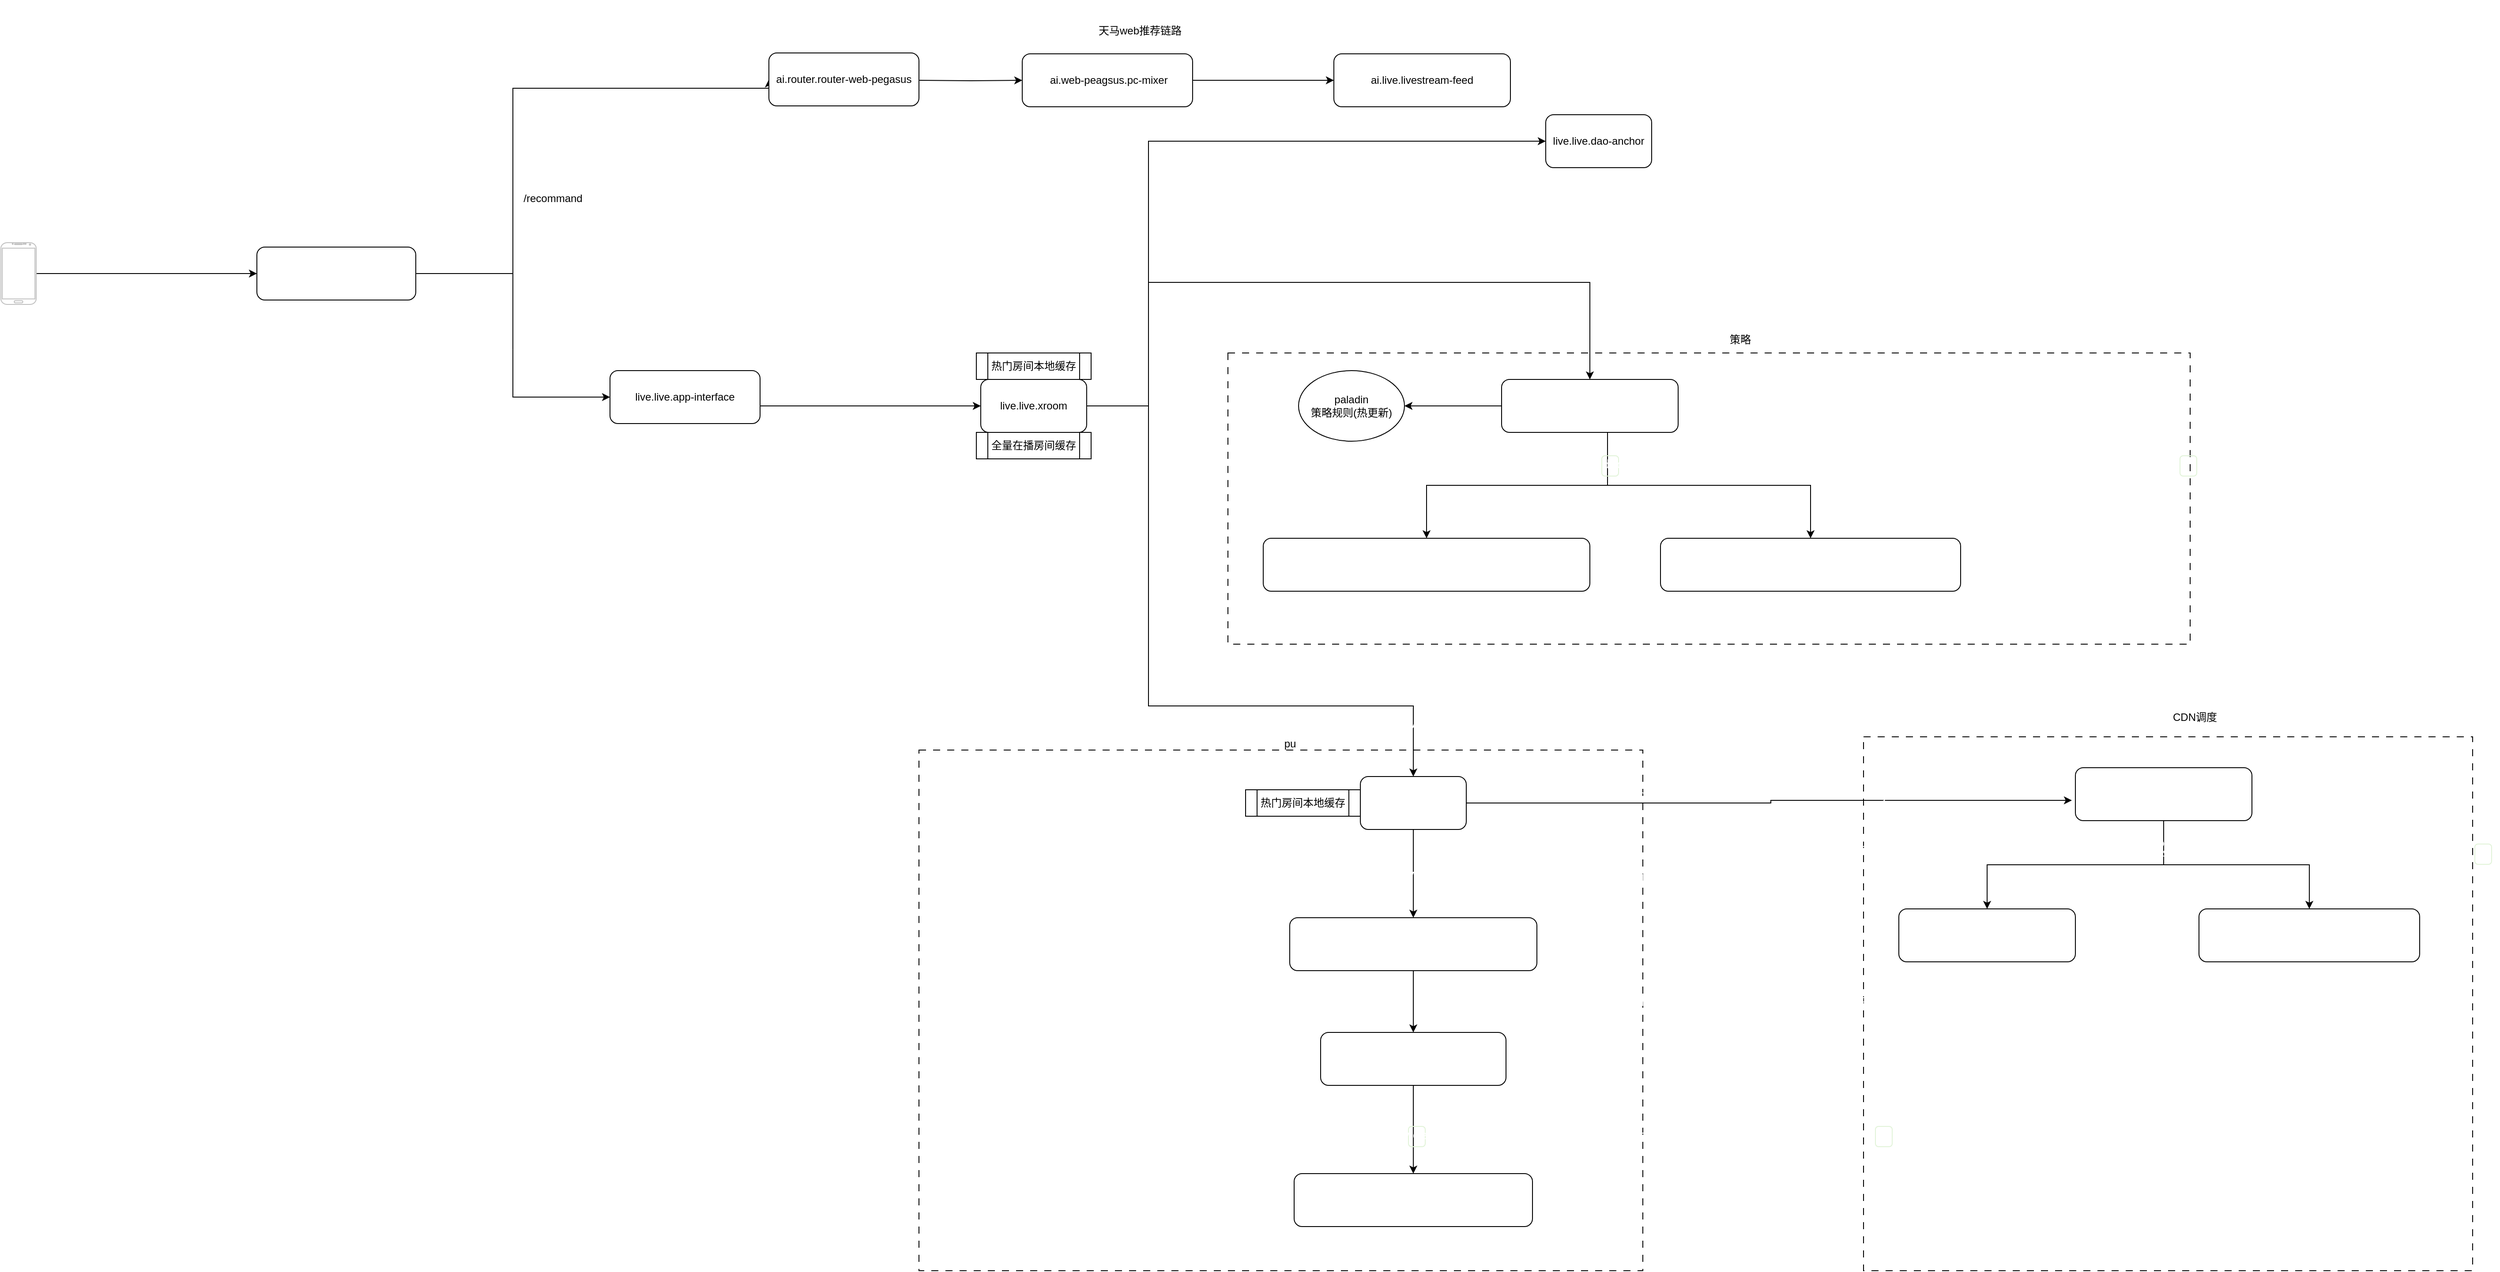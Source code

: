 <mxfile version="28.1.1">
  <diagram name="第 1 页" id="jRq5FlzeGsqcz1ciHy75">
    <mxGraphModel dx="2061" dy="790" grid="1" gridSize="10" guides="1" tooltips="1" connect="1" arrows="1" fold="1" page="1" pageScale="1" pageWidth="827" pageHeight="1169" math="0" shadow="0">
      <root>
        <mxCell id="0" />
        <mxCell id="1" parent="0" />
        <mxCell id="cbWyFVTfV4eGDqL5AZ-9-6" style="edgeStyle=orthogonalEdgeStyle;rounded=0;orthogonalLoop=1;jettySize=auto;html=1;entryX=0;entryY=0.5;entryDx=0;entryDy=0;" edge="1" parent="1" source="cbWyFVTfV4eGDqL5AZ-9-1" target="cbWyFVTfV4eGDqL5AZ-9-5">
          <mxGeometry relative="1" as="geometry" />
        </mxCell>
        <mxCell id="cbWyFVTfV4eGDqL5AZ-9-75" style="edgeStyle=orthogonalEdgeStyle;rounded=0;orthogonalLoop=1;jettySize=auto;html=1;entryX=0;entryY=0.5;entryDx=0;entryDy=0;" edge="1" parent="1" source="cbWyFVTfV4eGDqL5AZ-9-1" target="cbWyFVTfV4eGDqL5AZ-9-68">
          <mxGeometry relative="1" as="geometry">
            <Array as="points">
              <mxPoint x="-190" y="350" />
              <mxPoint x="-190" y="140" />
            </Array>
          </mxGeometry>
        </mxCell>
        <mxCell id="cbWyFVTfV4eGDqL5AZ-9-1" value="&lt;div style=&quot;font-family: Menlo, Monaco, &amp;quot;Courier New&amp;quot;, monospace; line-height: 18px; white-space: pre;&quot;&gt;&lt;span&gt;&lt;font style=&quot;color: light-dark(rgb(255, 255, 255), rgb(255, 255, 255));&quot;&gt;main.app-svr.app-feed&lt;/font&gt;&lt;/span&gt;&lt;/div&gt;" style="rounded=1;whiteSpace=wrap;html=1;" vertex="1" parent="1">
          <mxGeometry x="-480" y="320" width="180" height="60" as="geometry" />
        </mxCell>
        <mxCell id="cbWyFVTfV4eGDqL5AZ-9-3" style="edgeStyle=orthogonalEdgeStyle;rounded=0;orthogonalLoop=1;jettySize=auto;html=1;entryX=0;entryY=0.5;entryDx=0;entryDy=0;" edge="1" parent="1" source="cbWyFVTfV4eGDqL5AZ-9-2" target="cbWyFVTfV4eGDqL5AZ-9-1">
          <mxGeometry relative="1" as="geometry" />
        </mxCell>
        <mxCell id="cbWyFVTfV4eGDqL5AZ-9-2" value="" style="verticalLabelPosition=bottom;verticalAlign=top;html=1;shadow=0;dashed=0;strokeWidth=1;shape=mxgraph.android.phone2;strokeColor=#c0c0c0;" vertex="1" parent="1">
          <mxGeometry x="-770" y="315" width="40" height="70" as="geometry" />
        </mxCell>
        <mxCell id="cbWyFVTfV4eGDqL5AZ-9-4" value="&lt;div style=&quot;font-family: Menlo, Monaco, &amp;quot;Courier New&amp;quot;, monospace; line-height: 18px; white-space-collapse: preserve;&quot;&gt;&lt;span&gt;&lt;font style=&quot;color: light-dark(rgb(255, 255, 255), rgb(255, 255, 255));&quot;&gt;/x/v&lt;span&gt;2&lt;/span&gt;/feed/index&lt;/font&gt;&lt;/span&gt;&lt;/div&gt;" style="text;html=1;align=center;verticalAlign=middle;resizable=0;points=[];autosize=1;strokeColor=none;fillColor=none;" vertex="1" parent="1">
          <mxGeometry x="-710" y="320" width="140" height="30" as="geometry" />
        </mxCell>
        <mxCell id="cbWyFVTfV4eGDqL5AZ-9-5" value="live.live.app-interface" style="rounded=1;whiteSpace=wrap;html=1;" vertex="1" parent="1">
          <mxGeometry x="-80" y="460" width="170" height="60" as="geometry" />
        </mxCell>
        <mxCell id="cbWyFVTfV4eGDqL5AZ-9-8" value="&lt;span style=&quot;font-family: ui-sans-serif, system-ui, sans-serif, &amp;quot;Apple Color Emoji&amp;quot;, &amp;quot;Segoe UI Emoji&amp;quot;, &amp;quot;Segoe UI Symbol&amp;quot;, &amp;quot;Noto Color Emoji&amp;quot;; font-size: 14px; text-align: left; text-wrap-mode: wrap;&quot;&gt;&lt;font style=&quot;color: light-dark(rgb(255, 255, 255), rgb(255, 255, 255));&quot;&gt;/xlive/internal/app-interface/v1/index/RoomsForAppIndex&lt;/font&gt;&lt;/span&gt;" style="text;html=1;align=center;verticalAlign=middle;resizable=0;points=[];autosize=1;strokeColor=none;fillColor=none;" vertex="1" parent="1">
          <mxGeometry x="-260" y="420" width="390" height="30" as="geometry" />
        </mxCell>
        <mxCell id="cbWyFVTfV4eGDqL5AZ-9-12" value="" style="group" vertex="1" connectable="0" parent="1">
          <mxGeometry x="90" y="170" width="1970" height="1310" as="geometry" />
        </mxCell>
        <mxCell id="cbWyFVTfV4eGDqL5AZ-9-13" value="live.live.dao-anchor" style="rounded=1;whiteSpace=wrap;html=1;" vertex="1" parent="cbWyFVTfV4eGDqL5AZ-9-12">
          <mxGeometry x="890" width="120" height="60" as="geometry" />
        </mxCell>
        <mxCell id="cbWyFVTfV4eGDqL5AZ-9-14" value="&lt;span style=&quot;font-family: ui-sans-serif, system-ui, sans-serif, &amp;quot;Apple Color Emoji&amp;quot;, &amp;quot;Segoe UI Emoji&amp;quot;, &amp;quot;Segoe UI Symbol&amp;quot;, &amp;quot;Noto Color Emoji&amp;quot;; font-size: 14px; font-style: normal; font-variant-ligatures: normal; font-variant-caps: normal; font-weight: 400; letter-spacing: normal; orphans: 2; text-align: left; text-indent: 0px; text-transform: none; widows: 2; word-spacing: 0px; -webkit-text-stroke-width: 0px; white-space: normal; text-decoration-thickness: initial; text-decoration-style: initial; text-decoration-color: initial; float: none; display: inline !important;&quot;&gt;&lt;font style=&quot;color: light-dark(rgb(255, 255, 255), rgb(255, 255, 255));&quot;&gt;/live.daoanchor.v1.DaoAnchor/FetchRoomByIDs&lt;/font&gt;&lt;/span&gt;" style="text;whiteSpace=wrap;html=1;" vertex="1" parent="cbWyFVTfV4eGDqL5AZ-9-12">
          <mxGeometry x="520" width="340" height="40" as="geometry" />
        </mxCell>
        <mxCell id="cbWyFVTfV4eGDqL5AZ-9-15" value="" style="rounded=0;whiteSpace=wrap;html=1;dashed=1;dashPattern=8 8;" vertex="1" parent="cbWyFVTfV4eGDqL5AZ-9-12">
          <mxGeometry x="1250" y="705" width="690" height="605" as="geometry" />
        </mxCell>
        <mxCell id="cbWyFVTfV4eGDqL5AZ-9-16" value="" style="rounded=0;whiteSpace=wrap;html=1;dashed=1;dashPattern=8 8;" vertex="1" parent="cbWyFVTfV4eGDqL5AZ-9-12">
          <mxGeometry x="180" y="720" width="820" height="590" as="geometry" />
        </mxCell>
        <mxCell id="cbWyFVTfV4eGDqL5AZ-9-17" value="" style="rounded=0;whiteSpace=wrap;html=1;dashed=1;dashPattern=8 8;" vertex="1" parent="cbWyFVTfV4eGDqL5AZ-9-12">
          <mxGeometry x="530" y="270" width="1090" height="330" as="geometry" />
        </mxCell>
        <mxCell id="cbWyFVTfV4eGDqL5AZ-9-18" style="edgeStyle=orthogonalEdgeStyle;rounded=0;orthogonalLoop=1;jettySize=auto;html=1;entryX=0;entryY=0.5;entryDx=0;entryDy=0;" edge="1" parent="cbWyFVTfV4eGDqL5AZ-9-12" source="cbWyFVTfV4eGDqL5AZ-9-21" target="cbWyFVTfV4eGDqL5AZ-9-13">
          <mxGeometry relative="1" as="geometry">
            <Array as="points">
              <mxPoint x="440" y="330" />
              <mxPoint x="440" y="30" />
            </Array>
          </mxGeometry>
        </mxCell>
        <mxCell id="cbWyFVTfV4eGDqL5AZ-9-19" style="edgeStyle=orthogonalEdgeStyle;rounded=0;orthogonalLoop=1;jettySize=auto;html=1;entryX=0.5;entryY=0;entryDx=0;entryDy=0;" edge="1" parent="cbWyFVTfV4eGDqL5AZ-9-12" source="cbWyFVTfV4eGDqL5AZ-9-21" target="cbWyFVTfV4eGDqL5AZ-9-25">
          <mxGeometry relative="1" as="geometry">
            <Array as="points">
              <mxPoint x="440" y="330" />
              <mxPoint x="440" y="190" />
              <mxPoint x="940" y="190" />
            </Array>
          </mxGeometry>
        </mxCell>
        <mxCell id="cbWyFVTfV4eGDqL5AZ-9-20" style="edgeStyle=orthogonalEdgeStyle;rounded=0;orthogonalLoop=1;jettySize=auto;html=1;entryX=0.5;entryY=0;entryDx=0;entryDy=0;" edge="1" parent="cbWyFVTfV4eGDqL5AZ-9-12" source="cbWyFVTfV4eGDqL5AZ-9-21" target="cbWyFVTfV4eGDqL5AZ-9-33">
          <mxGeometry relative="1" as="geometry">
            <Array as="points">
              <mxPoint x="440" y="330" />
              <mxPoint x="440" y="670" />
              <mxPoint x="740" y="670" />
            </Array>
          </mxGeometry>
        </mxCell>
        <mxCell id="cbWyFVTfV4eGDqL5AZ-9-21" value="live.live.xroom" style="rounded=1;whiteSpace=wrap;html=1;" vertex="1" parent="cbWyFVTfV4eGDqL5AZ-9-12">
          <mxGeometry x="250" y="300" width="120" height="60" as="geometry" />
        </mxCell>
        <mxCell id="cbWyFVTfV4eGDqL5AZ-9-22" style="edgeStyle=orthogonalEdgeStyle;rounded=0;orthogonalLoop=1;jettySize=auto;html=1;exitX=0.5;exitY=1;exitDx=0;exitDy=0;entryX=0.5;entryY=0;entryDx=0;entryDy=0;" edge="1" parent="cbWyFVTfV4eGDqL5AZ-9-12" source="cbWyFVTfV4eGDqL5AZ-9-25" target="cbWyFVTfV4eGDqL5AZ-9-26">
          <mxGeometry relative="1" as="geometry">
            <Array as="points">
              <mxPoint x="960" y="360" />
              <mxPoint x="960" y="420" />
              <mxPoint x="755" y="420" />
            </Array>
          </mxGeometry>
        </mxCell>
        <mxCell id="cbWyFVTfV4eGDqL5AZ-9-23" style="edgeStyle=orthogonalEdgeStyle;rounded=0;orthogonalLoop=1;jettySize=auto;html=1;" edge="1" parent="cbWyFVTfV4eGDqL5AZ-9-12" source="cbWyFVTfV4eGDqL5AZ-9-25" target="cbWyFVTfV4eGDqL5AZ-9-27">
          <mxGeometry relative="1" as="geometry">
            <Array as="points">
              <mxPoint x="960" y="420" />
              <mxPoint x="1190" y="420" />
            </Array>
          </mxGeometry>
        </mxCell>
        <mxCell id="cbWyFVTfV4eGDqL5AZ-9-24" style="edgeStyle=orthogonalEdgeStyle;rounded=0;orthogonalLoop=1;jettySize=auto;html=1;" edge="1" parent="cbWyFVTfV4eGDqL5AZ-9-12" source="cbWyFVTfV4eGDqL5AZ-9-25" target="cbWyFVTfV4eGDqL5AZ-9-31">
          <mxGeometry relative="1" as="geometry" />
        </mxCell>
        <mxCell id="cbWyFVTfV4eGDqL5AZ-9-25" value="&lt;span style=&quot;font-family: ui-sans-serif, system-ui, sans-serif, &amp;quot;Apple Color Emoji&amp;quot;, &amp;quot;Segoe UI Emoji&amp;quot;, &amp;quot;Segoe UI Symbol&amp;quot;, &amp;quot;Noto Color Emoji&amp;quot;; text-align: left; text-wrap-mode: nowrap;&quot;&gt;&lt;font style=&quot;color: light-dark(rgb(255, 255, 255), rgb(255, 255, 255));&quot;&gt;live.live-infra.playurl-strategy&lt;/font&gt;&lt;/span&gt;" style="rounded=1;whiteSpace=wrap;html=1;" vertex="1" parent="cbWyFVTfV4eGDqL5AZ-9-12">
          <mxGeometry x="840" y="300" width="200" height="60" as="geometry" />
        </mxCell>
        <mxCell id="cbWyFVTfV4eGDqL5AZ-9-26" value="&lt;div style=&quot;font-family: Menlo, Monaco, &amp;quot;Courier New&amp;quot;, monospace; line-height: 18px; white-space: pre;&quot;&gt;&lt;span&gt;&lt;font style=&quot;color: light-dark(rgb(255, 255, 255), rgb(255, 255, 255));&quot;&gt;datacenter&lt;span&gt;.&lt;/span&gt;titan&lt;span&gt;.&lt;/span&gt;titan&lt;span&gt;-&lt;/span&gt;user&lt;span&gt;-&lt;/span&gt;service&lt;/font&gt;&lt;/span&gt;&lt;/div&gt;" style="rounded=1;whiteSpace=wrap;html=1;" vertex="1" parent="cbWyFVTfV4eGDqL5AZ-9-12">
          <mxGeometry x="570" y="480" width="370" height="60" as="geometry" />
        </mxCell>
        <mxCell id="cbWyFVTfV4eGDqL5AZ-9-27" value="&lt;div style=&quot;font-family: Menlo, Monaco, &amp;quot;Courier New&amp;quot;, monospace; line-height: 18px; white-space: pre;&quot;&gt;&lt;font style=&quot;color: light-dark(rgb(255, 255, 255), rgb(255, 255, 255));&quot;&gt;video&lt;span&gt;.&lt;/span&gt;live&lt;span&gt;-&lt;/span&gt;edge&lt;span&gt;-&lt;/span&gt;computing&lt;span&gt;.&lt;/span&gt;stream&lt;span&gt;-&lt;/span&gt;media&lt;span&gt;-&lt;/span&gt;fetch&lt;/font&gt;&lt;/div&gt;" style="rounded=1;whiteSpace=wrap;html=1;" vertex="1" parent="cbWyFVTfV4eGDqL5AZ-9-12">
          <mxGeometry x="1020" y="480" width="340" height="60" as="geometry" />
        </mxCell>
        <mxCell id="cbWyFVTfV4eGDqL5AZ-9-28" value="&lt;span&gt;&lt;span&gt;&lt;font style=&quot;color: light-dark(rgb(255, 255, 255), rgb(255, 255, 255));&quot;&gt;&lt;span style=&quot;box-sizing: border-box; border: 0px solid; margin: 0px 0px 0px 5px; padding: 0px; font-family: ui-sans-serif, system-ui, sans-serif, &amp;quot;Apple Color Emoji&amp;quot;, &amp;quot;Segoe UI Emoji&amp;quot;, &amp;quot;Segoe UI Symbol&amp;quot;, &amp;quot;Noto Color Emoji&amp;quot;; font-size: 14px; text-align: left; text-wrap-mode: wrap;&quot; data-v-6d79ae31=&quot;&quot;&gt;/datacenter.service.titan.v1.TitanUserServer/CheckTagBatch&lt;/span&gt;&lt;span style=&quot;box-sizing: border-box; border: 1px solid rgb(225, 243, 216); margin: 0px 0px 0px 20px; padding: 0px 9px; align-items: center; border-radius: 4px; display: inline-flex; height: 24px; justify-content: center; vertical-align: middle; font-family: ui-sans-serif, system-ui, sans-serif, &amp;quot;Apple Color Emoji&amp;quot;, &amp;quot;Segoe UI Emoji&amp;quot;, &amp;quot;Segoe UI Symbol&amp;quot;, &amp;quot;Noto Color Emoji&amp;quot;; text-align: left; --el-tag-font-size: 12px; --el-tag-border-radius: 4px; --el-tag-border-radius-rounded: 9999px; line-height: 1; --el-icon-size: 14px; --el-tag-bg-color: rgb(239.8,248.9,235.3); --el-tag-border-color: rgb(224.6,242.8,215.6); --el-tag-hover-color: #67c23a; --el-tag-text-color: #67c23a;&quot; class=&quot;el-tag el-tag--success el-tag--light&quot; data-v-6d79ae31=&quot;&quot;&gt;&lt;/span&gt;&lt;/font&gt;&lt;/span&gt;&lt;/span&gt;&lt;div&gt;&lt;br&gt;&lt;/div&gt;" style="text;html=1;align=center;verticalAlign=middle;resizable=0;points=[];autosize=1;strokeColor=none;fillColor=none;" vertex="1" parent="cbWyFVTfV4eGDqL5AZ-9-12">
          <mxGeometry x="530" y="380" width="450" height="50" as="geometry" />
        </mxCell>
        <mxCell id="cbWyFVTfV4eGDqL5AZ-9-29" value="&lt;span&gt;&lt;span&gt;&lt;font style=&quot;color: light-dark(rgb(255, 255, 255), rgb(255, 255, 255));&quot;&gt;&lt;span style=&quot;box-sizing: border-box; border: 0px solid; margin: 0px 0px 0px 5px; padding: 0px; font-family: ui-sans-serif, system-ui, sans-serif, &amp;quot;Apple Color Emoji&amp;quot;, &amp;quot;Segoe UI Emoji&amp;quot;, &amp;quot;Segoe UI Symbol&amp;quot;, &amp;quot;Noto Color Emoji&amp;quot;; font-size: 14px; text-align: left; text-wrap-mode: wrap;&quot; data-v-6d79ae31=&quot;&quot;&gt;/video.edge_computing.stream_media_fetch.v1.StreamMediaFetch/QueryRoomMediaCommonInfo&lt;/span&gt;&lt;span style=&quot;box-sizing: border-box; border: 1px solid rgb(225, 243, 216); margin: 0px 0px 0px 20px; padding: 0px 9px; align-items: center; border-radius: 4px; display: inline-flex; height: 24px; justify-content: center; vertical-align: middle; font-family: ui-sans-serif, system-ui, sans-serif, &amp;quot;Apple Color Emoji&amp;quot;, &amp;quot;Segoe UI Emoji&amp;quot;, &amp;quot;Segoe UI Symbol&amp;quot;, &amp;quot;Noto Color Emoji&amp;quot;; text-align: left; --el-tag-font-size: 12px; --el-tag-border-radius: 4px; --el-tag-border-radius-rounded: 9999px; line-height: 1; --el-icon-size: 14px; --el-tag-bg-color: rgb(239.8,248.9,235.3); --el-tag-border-color: rgb(224.6,242.8,215.6); --el-tag-hover-color: #67c23a; --el-tag-text-color: #67c23a;&quot; class=&quot;el-tag el-tag--success el-tag--light&quot; data-v-6d79ae31=&quot;&quot;&gt;&lt;/span&gt;&lt;/font&gt;&lt;/span&gt;&lt;/span&gt;&lt;div&gt;&lt;br&gt;&lt;/div&gt;" style="text;html=1;align=center;verticalAlign=middle;resizable=0;points=[];autosize=1;strokeColor=none;fillColor=none;" vertex="1" parent="cbWyFVTfV4eGDqL5AZ-9-12">
          <mxGeometry x="930" y="380" width="700" height="50" as="geometry" />
        </mxCell>
        <mxCell id="cbWyFVTfV4eGDqL5AZ-9-30" value="策略" style="text;html=1;align=center;verticalAlign=middle;resizable=0;points=[];autosize=1;strokeColor=none;fillColor=none;" vertex="1" parent="cbWyFVTfV4eGDqL5AZ-9-12">
          <mxGeometry x="1085" y="240" width="50" height="30" as="geometry" />
        </mxCell>
        <mxCell id="cbWyFVTfV4eGDqL5AZ-9-31" value="paladin&lt;br&gt;策略规则(热更新)" style="ellipse;whiteSpace=wrap;html=1;" vertex="1" parent="cbWyFVTfV4eGDqL5AZ-9-12">
          <mxGeometry x="610" y="290" width="120" height="80" as="geometry" />
        </mxCell>
        <mxCell id="cbWyFVTfV4eGDqL5AZ-9-32" style="edgeStyle=orthogonalEdgeStyle;rounded=0;orthogonalLoop=1;jettySize=auto;html=1;entryX=0.5;entryY=0;entryDx=0;entryDy=0;" edge="1" parent="cbWyFVTfV4eGDqL5AZ-9-12" source="cbWyFVTfV4eGDqL5AZ-9-33" target="cbWyFVTfV4eGDqL5AZ-9-35">
          <mxGeometry relative="1" as="geometry" />
        </mxCell>
        <mxCell id="cbWyFVTfV4eGDqL5AZ-9-33" value="&lt;span style=&quot;font-family: ui-sans-serif, system-ui, sans-serif, &amp;quot;Apple Color Emoji&amp;quot;, &amp;quot;Segoe UI Emoji&amp;quot;, &amp;quot;Segoe UI Symbol&amp;quot;, &amp;quot;Noto Color Emoji&amp;quot;; text-align: left; text-wrap-mode: nowrap;&quot;&gt;&lt;font style=&quot;color: light-dark(rgb(255, 255, 255), rgb(255, 255, 255));&quot;&gt;video.pung.playurl&lt;/font&gt;&lt;/span&gt;" style="rounded=1;whiteSpace=wrap;html=1;" vertex="1" parent="cbWyFVTfV4eGDqL5AZ-9-12">
          <mxGeometry x="680" y="750" width="120" height="60" as="geometry" />
        </mxCell>
        <mxCell id="cbWyFVTfV4eGDqL5AZ-9-34" style="edgeStyle=orthogonalEdgeStyle;rounded=0;orthogonalLoop=1;jettySize=auto;html=1;exitX=0.5;exitY=1;exitDx=0;exitDy=0;entryX=0.5;entryY=0;entryDx=0;entryDy=0;" edge="1" parent="cbWyFVTfV4eGDqL5AZ-9-12" source="cbWyFVTfV4eGDqL5AZ-9-35" target="cbWyFVTfV4eGDqL5AZ-9-37">
          <mxGeometry relative="1" as="geometry" />
        </mxCell>
        <mxCell id="cbWyFVTfV4eGDqL5AZ-9-35" value="&lt;div style=&quot;font-family: Menlo, Monaco, &amp;quot;Courier New&amp;quot;, monospace; line-height: 18px; white-space: pre;&quot;&gt;&lt;div style=&quot;&quot;&gt;&lt;span&gt;&lt;font style=&quot;color: light-dark(rgb(255, 255, 255), rgb(255, 255, 255));&quot;&gt;video&lt;span&gt;.&lt;/span&gt;live&lt;span&gt;.&lt;/span&gt;schedule&lt;span&gt;-&lt;/span&gt;stream&lt;/font&gt;&lt;/span&gt;&lt;/div&gt;&lt;/div&gt;" style="rounded=1;whiteSpace=wrap;html=1;" vertex="1" parent="cbWyFVTfV4eGDqL5AZ-9-12">
          <mxGeometry x="600" y="910" width="280" height="60" as="geometry" />
        </mxCell>
        <mxCell id="cbWyFVTfV4eGDqL5AZ-9-36" style="edgeStyle=orthogonalEdgeStyle;rounded=0;orthogonalLoop=1;jettySize=auto;html=1;entryX=0.5;entryY=0;entryDx=0;entryDy=0;" edge="1" parent="cbWyFVTfV4eGDqL5AZ-9-12" source="cbWyFVTfV4eGDqL5AZ-9-37" target="cbWyFVTfV4eGDqL5AZ-9-42">
          <mxGeometry relative="1" as="geometry" />
        </mxCell>
        <mxCell id="cbWyFVTfV4eGDqL5AZ-9-37" value="&lt;div style=&quot;font-family: Menlo, Monaco, &amp;quot;Courier New&amp;quot;, monospace; line-height: 18px; white-space: pre;&quot;&gt;&lt;span&gt;&lt;font style=&quot;color: light-dark(rgb(255, 255, 255), rgb(255, 255, 255));&quot;&gt;video&lt;span&gt;.&lt;/span&gt;live&lt;span&gt;-&lt;/span&gt;core&lt;span&gt;.&lt;/span&gt;stream&lt;span&gt;-&lt;/span&gt;room&lt;/font&gt;&lt;/span&gt;&lt;/div&gt;" style="rounded=1;whiteSpace=wrap;html=1;" vertex="1" parent="cbWyFVTfV4eGDqL5AZ-9-12">
          <mxGeometry x="635" y="1040" width="210" height="60" as="geometry" />
        </mxCell>
        <mxCell id="cbWyFVTfV4eGDqL5AZ-9-38" value="热门房间本地缓存" style="shape=process;whiteSpace=wrap;html=1;backgroundOutline=1;" vertex="1" parent="cbWyFVTfV4eGDqL5AZ-9-12">
          <mxGeometry x="245" y="270" width="130" height="30" as="geometry" />
        </mxCell>
        <mxCell id="cbWyFVTfV4eGDqL5AZ-9-39" value="热门房间本地缓存" style="shape=process;whiteSpace=wrap;html=1;backgroundOutline=1;" vertex="1" parent="cbWyFVTfV4eGDqL5AZ-9-12">
          <mxGeometry x="550" y="765" width="130" height="30" as="geometry" />
        </mxCell>
        <mxCell id="cbWyFVTfV4eGDqL5AZ-9-40" value="&lt;span style=&quot;font-family: ui-sans-serif, system-ui, sans-serif, &amp;quot;Apple Color Emoji&amp;quot;, &amp;quot;Segoe UI Emoji&amp;quot;, &amp;quot;Segoe UI Symbol&amp;quot;, &amp;quot;Noto Color Emoji&amp;quot;; font-size: 14px; text-align: left; text-wrap-mode: wrap;&quot;&gt;&lt;font style=&quot;color: light-dark(rgb(255, 255, 255), rgb(255, 255, 255));&quot;&gt;/video.live.streamng.v2.Stream/GetMultiStreamInfo&lt;/font&gt;&lt;/span&gt;" style="text;html=1;align=center;verticalAlign=middle;resizable=0;points=[];autosize=1;strokeColor=none;fillColor=none;" vertex="1" parent="cbWyFVTfV4eGDqL5AZ-9-12">
          <mxGeometry x="730" y="848" width="350" height="30" as="geometry" />
        </mxCell>
        <mxCell id="cbWyFVTfV4eGDqL5AZ-9-41" value="&lt;span style=&quot;font-family: ui-sans-serif, system-ui, sans-serif, &amp;quot;Apple Color Emoji&amp;quot;, &amp;quot;Segoe UI Emoji&amp;quot;, &amp;quot;Segoe UI Symbol&amp;quot;, &amp;quot;Noto Color Emoji&amp;quot;; font-size: 14px; text-align: left; text-wrap-mode: wrap;&quot;&gt;&lt;font style=&quot;color: light-dark(rgb(255, 255, 255), rgb(255, 255, 255));&quot;&gt;/video.live_core.stream_room.v1.StreamRoomServer/BatchGetStreamDataByRoomIdMultiSource&lt;/font&gt;&lt;/span&gt;" style="text;html=1;align=center;verticalAlign=middle;resizable=0;points=[];autosize=1;strokeColor=none;fillColor=none;" vertex="1" parent="cbWyFVTfV4eGDqL5AZ-9-12">
          <mxGeometry x="740" y="990" width="640" height="30" as="geometry" />
        </mxCell>
        <mxCell id="cbWyFVTfV4eGDqL5AZ-9-42" value="&lt;div style=&quot;font-family: Menlo, Monaco, &amp;quot;Courier New&amp;quot;, monospace; line-height: 18px; white-space: pre;&quot;&gt;&lt;span&gt;&lt;font style=&quot;color: light-dark(rgb(255, 255, 255), rgb(255, 255, 255));&quot;&gt;video&lt;span&gt;.&lt;/span&gt;live&lt;span&gt;-&lt;/span&gt;core&lt;span&gt;.&lt;/span&gt;stream&lt;span&gt;-&lt;/span&gt;core&lt;/font&gt;&lt;/span&gt;&lt;/div&gt;" style="rounded=1;whiteSpace=wrap;html=1;" vertex="1" parent="cbWyFVTfV4eGDqL5AZ-9-12">
          <mxGeometry x="605" y="1200" width="270" height="60" as="geometry" />
        </mxCell>
        <mxCell id="cbWyFVTfV4eGDqL5AZ-9-43" value="&lt;span&gt;&lt;span&gt;&lt;font style=&quot;color: light-dark(rgb(255, 255, 255), rgb(255, 255, 255));&quot;&gt;&lt;span style=&quot;box-sizing: border-box; border: 0px solid; margin: 0px 0px 0px 5px; padding: 0px; font-family: ui-sans-serif, system-ui, sans-serif, &amp;quot;Apple Color Emoji&amp;quot;, &amp;quot;Segoe UI Emoji&amp;quot;, &amp;quot;Segoe UI Symbol&amp;quot;, &amp;quot;Noto Color Emoji&amp;quot;; font-size: 14px; text-align: left; text-wrap-mode: wrap;&quot; data-v-6d79ae31=&quot;&quot;&gt;/video.live_core.stream_core.v1.streamCoreServer/GetStreamAvCoversMutilSource&lt;/span&gt;&lt;span style=&quot;box-sizing: border-box; border: 1px solid rgb(225, 243, 216); margin: 0px 0px 0px 20px; padding: 0px 9px; align-items: center; border-radius: 4px; display: inline-flex; height: 24px; justify-content: center; vertical-align: middle; font-family: ui-sans-serif, system-ui, sans-serif, &amp;quot;Apple Color Emoji&amp;quot;, &amp;quot;Segoe UI Emoji&amp;quot;, &amp;quot;Segoe UI Symbol&amp;quot;, &amp;quot;Noto Color Emoji&amp;quot;; text-align: left; --el-tag-font-size: 12px; --el-tag-border-radius: 4px; --el-tag-border-radius-rounded: 9999px; line-height: 1; --el-icon-size: 14px; --el-tag-bg-color: rgb(239.8,248.9,235.3); --el-tag-border-color: rgb(224.6,242.8,215.6); --el-tag-hover-color: #67c23a; --el-tag-text-color: #67c23a;&quot; class=&quot;el-tag el-tag--success el-tag--light&quot; data-v-6d79ae31=&quot;&quot;&gt;&lt;/span&gt;&lt;/font&gt;&lt;/span&gt;&lt;/span&gt;&lt;div&gt;&lt;br&gt;&lt;/div&gt;" style="text;html=1;align=center;verticalAlign=middle;resizable=0;points=[];autosize=1;strokeColor=none;fillColor=none;" vertex="1" parent="cbWyFVTfV4eGDqL5AZ-9-12">
          <mxGeometry x="160" y="1140" width="600" height="50" as="geometry" />
        </mxCell>
        <mxCell id="cbWyFVTfV4eGDqL5AZ-9-44" value="&lt;font style=&quot;color: light-dark(rgb(255, 255, 255), rgb(255, 255, 255));&quot;&gt;&lt;span&gt;&lt;span&gt;&lt;span style=&quot;box-sizing: border-box; border: 0px solid; margin: 0px 0px 0px 5px; padding: 0px; font-family: ui-sans-serif, system-ui, sans-serif, &amp;quot;Apple Color Emoji&amp;quot;, &amp;quot;Segoe UI Emoji&amp;quot;, &amp;quot;Segoe UI Symbol&amp;quot;, &amp;quot;Noto Color Emoji&amp;quot;; font-size: 14px; text-align: left; text-wrap-mode: wrap;&quot; data-v-6d79ae31=&quot;&quot;&gt;/video.live_core.stream_core.v1.streamCoreServer/StreamBatchGetMutilSource&lt;/span&gt;&lt;span style=&quot;box-sizing: border-box; border: 1px solid rgb(225, 243, 216); margin: 0px 0px 0px 20px; padding: 0px 9px; --el-tag-font-size: 12px; --el-tag-border-radius: 4px; --el-tag-border-radius-rounded: 9999px; align-items: center; border-radius: 4px; display: inline-flex; height: 24px; justify-content: center; line-height: 1; vertical-align: middle; --el-icon-size: 14px; --el-tag-bg-color: rgb(239.8,248.9,235.3); --el-tag-border-color: rgb(224.6,242.8,215.6); --el-tag-hover-color: #67c23a; --el-tag-text-color: #67c23a; font-family: ui-sans-serif, system-ui, sans-serif, &amp;quot;Apple Color Emoji&amp;quot;, &amp;quot;Segoe UI Emoji&amp;quot;, &amp;quot;Segoe UI Symbol&amp;quot;, &amp;quot;Noto Color Emoji&amp;quot;; text-align: left; border-image: initial; --el-tag-font-size: 12px; --el-tag-border-radius: 4px; --el-tag-border-radius-rounded: 9999px; line-height: 1; --el-icon-size: 14px; --el-tag-bg-color: rgb(239.8,248.9,235.3); --el-tag-border-color: rgb(224.6,242.8,215.6); --el-tag-hover-color: #67c23a; --el-tag-text-color: #67c23a;&quot; class=&quot;el-tag el-tag--success el-tag--light&quot; data-v-6d79ae31=&quot;&quot;&gt;&lt;/span&gt;&lt;/span&gt;&lt;/span&gt;&lt;/font&gt;&lt;div&gt;&lt;br&gt;&lt;/div&gt;" style="text;html=1;align=center;verticalAlign=middle;resizable=0;points=[];autosize=1;strokeColor=none;fillColor=none;" vertex="1" parent="cbWyFVTfV4eGDqL5AZ-9-12">
          <mxGeometry x="710" y="1140" width="580" height="50" as="geometry" />
        </mxCell>
        <mxCell id="cbWyFVTfV4eGDqL5AZ-9-45" style="edgeStyle=orthogonalEdgeStyle;rounded=0;orthogonalLoop=1;jettySize=auto;html=1;entryX=0.5;entryY=0;entryDx=0;entryDy=0;" edge="1" parent="cbWyFVTfV4eGDqL5AZ-9-12" source="cbWyFVTfV4eGDqL5AZ-9-47" target="cbWyFVTfV4eGDqL5AZ-9-48">
          <mxGeometry relative="1" as="geometry" />
        </mxCell>
        <mxCell id="cbWyFVTfV4eGDqL5AZ-9-46" style="edgeStyle=orthogonalEdgeStyle;rounded=0;orthogonalLoop=1;jettySize=auto;html=1;" edge="1" parent="cbWyFVTfV4eGDqL5AZ-9-12" source="cbWyFVTfV4eGDqL5AZ-9-47" target="cbWyFVTfV4eGDqL5AZ-9-49">
          <mxGeometry relative="1" as="geometry" />
        </mxCell>
        <mxCell id="cbWyFVTfV4eGDqL5AZ-9-47" value="&lt;div style=&quot;font-family: Menlo, Monaco, &amp;quot;Courier New&amp;quot;, monospace; line-height: 18px; white-space: pre;&quot;&gt;&lt;span&gt;&lt;font style=&quot;color: light-dark(rgb(255, 255, 255), rgb(255, 255, 255));&quot;&gt;infra&lt;span&gt;.&lt;/span&gt;mg&lt;span&gt;.&lt;/span&gt;playurl&lt;span&gt;-&lt;/span&gt;v3&lt;/font&gt;&lt;/span&gt;&lt;/div&gt;" style="rounded=1;whiteSpace=wrap;html=1;" vertex="1" parent="cbWyFVTfV4eGDqL5AZ-9-12">
          <mxGeometry x="1490" y="740" width="200" height="60" as="geometry" />
        </mxCell>
        <mxCell id="cbWyFVTfV4eGDqL5AZ-9-48" value="&lt;div style=&quot;font-family: Menlo, Monaco, &amp;quot;Courier New&amp;quot;, monospace; line-height: 18px; white-space: pre;&quot;&gt;&lt;div style=&quot;line-height: 18px;&quot;&gt;&lt;span&gt;&lt;font style=&quot;color: light-dark(rgb(255, 255, 255), rgb(255, 255, 255));&quot;&gt;multimedia&lt;span&gt;.&lt;/span&gt;lv&lt;span&gt;.&lt;/span&gt;lawrencium&lt;/font&gt;&lt;/span&gt;&lt;/div&gt;&lt;/div&gt;" style="rounded=1;whiteSpace=wrap;html=1;" vertex="1" parent="cbWyFVTfV4eGDqL5AZ-9-12">
          <mxGeometry x="1290" y="900" width="200" height="60" as="geometry" />
        </mxCell>
        <mxCell id="cbWyFVTfV4eGDqL5AZ-9-49" value="&lt;div style=&quot;font-family: Menlo, Monaco, &amp;quot;Courier New&amp;quot;, monospace; line-height: 18px; white-space: pre;&quot;&gt;&lt;span style=&quot;font-family: ui-sans-serif, system-ui, sans-serif, &amp;quot;Apple Color Emoji&amp;quot;, &amp;quot;Segoe UI Emoji&amp;quot;, &amp;quot;Segoe UI Symbol&amp;quot;, &amp;quot;Noto Color Emoji&amp;quot;; text-align: left; white-space-collapse: collapse;&quot;&gt;&lt;font style=&quot;color: light-dark(rgb(255, 255, 255), rgb(255, 255, 255));&quot;&gt;video.live-cdn.bvccdn-ban-streamcenter&lt;/font&gt;&lt;/span&gt;&lt;/div&gt;" style="rounded=1;whiteSpace=wrap;html=1;" vertex="1" parent="cbWyFVTfV4eGDqL5AZ-9-12">
          <mxGeometry x="1630" y="900" width="250" height="60" as="geometry" />
        </mxCell>
        <mxCell id="cbWyFVTfV4eGDqL5AZ-9-50" style="edgeStyle=orthogonalEdgeStyle;rounded=0;orthogonalLoop=1;jettySize=auto;html=1;entryX=-0.02;entryY=0.617;entryDx=0;entryDy=0;entryPerimeter=0;" edge="1" parent="cbWyFVTfV4eGDqL5AZ-9-12" source="cbWyFVTfV4eGDqL5AZ-9-33" target="cbWyFVTfV4eGDqL5AZ-9-47">
          <mxGeometry relative="1" as="geometry" />
        </mxCell>
        <UserObject label="&lt;span style=&quot;font-family: ui-sans-serif, system-ui, sans-serif, &amp;quot;Apple Color Emoji&amp;quot;, &amp;quot;Segoe UI Emoji&amp;quot;, &amp;quot;Segoe UI Symbol&amp;quot;, &amp;quot;Noto Color Emoji&amp;quot;; font-size: 14px; font-style: normal; font-variant-ligatures: normal; font-variant-caps: normal; font-weight: 400; letter-spacing: normal; orphans: 2; text-align: left; text-indent: 0px; text-transform: none; widows: 2; word-spacing: 0px; -webkit-text-stroke-width: 0px; white-space: normal; text-decoration-thickness: initial; text-decoration-style: initial; text-decoration-color: initial; float: none; display: inline !important;&quot;&gt;&lt;font style=&quot;color: light-dark(rgb(255, 255, 255), rgb(255, 255, 255));&quot;&gt;/multimedia.lv.lawrencium.v1.LawrenciumService/GetIdcIdsByMultiSidInfo&lt;/font&gt;&lt;/span&gt;" link="&lt;span style=&quot;color: rgb(96, 98, 102); font-family: ui-sans-serif, system-ui, sans-serif, &amp;quot;Apple Color Emoji&amp;quot;, &amp;quot;Segoe UI Emoji&amp;quot;, &amp;quot;Segoe UI Symbol&amp;quot;, &amp;quot;Noto Color Emoji&amp;quot;; font-size: 14px; font-style: normal; font-variant-ligatures: normal; font-variant-caps: normal; font-weight: 400; letter-spacing: normal; orphans: 2; text-align: left; text-indent: 0px; text-transform: none; widows: 2; word-spacing: 0px; -webkit-text-stroke-width: 0px; white-space: normal; background-color: rgb(240, 246, 253); text-decoration-thickness: initial; text-decoration-style: initial; text-decoration-color: initial; display: inline !important; float: none;&quot;&gt;/multimedia.lv.lawrencium.v1.LawrenciumService/GetIdcIdsByMultiSidInfo&lt;/span&gt;" id="cbWyFVTfV4eGDqL5AZ-9-51">
          <mxCell style="text;whiteSpace=wrap;html=1;" vertex="1" parent="cbWyFVTfV4eGDqL5AZ-9-12">
            <mxGeometry x="1100" y="810" width="500" height="40" as="geometry" />
          </mxCell>
        </UserObject>
        <mxCell id="cbWyFVTfV4eGDqL5AZ-9-52" value="&lt;span&gt;&lt;span&gt;&lt;span&gt;&lt;span&gt;&lt;font style=&quot;color: light-dark(rgb(255, 255, 255), rgb(255, 255, 255));&quot;&gt;&lt;span style=&quot;box-sizing: border-box; border: 0px solid; margin: 0px 0px 0px 5px; padding: 0px; font-family: ui-sans-serif, system-ui, sans-serif, &amp;quot;Apple Color Emoji&amp;quot;, &amp;quot;Segoe UI Emoji&amp;quot;, &amp;quot;Segoe UI Symbol&amp;quot;, &amp;quot;Noto Color Emoji&amp;quot;; font-size: 14px; text-align: left; text-wrap-mode: wrap;&quot; data-v-6d79ae31=&quot;&quot;&gt;/streamCenter.service.v1.StreamCenter/GetStreams&lt;/span&gt;&lt;span style=&quot;box-sizing: border-box; border: 1px solid rgb(225, 243, 216); margin: 0px 0px 0px 20px; padding: 0px 9px; align-items: center; border-radius: 4px; display: inline-flex; height: 24px; justify-content: center; vertical-align: middle; font-family: ui-sans-serif, system-ui, sans-serif, &amp;quot;Apple Color Emoji&amp;quot;, &amp;quot;Segoe UI Emoji&amp;quot;, &amp;quot;Segoe UI Symbol&amp;quot;, &amp;quot;Noto Color Emoji&amp;quot;; text-align: left; --el-tag-font-size: 12px; --el-tag-border-radius: 4px; --el-tag-border-radius-rounded: 9999px; line-height: 1; --el-icon-size: 14px; --el-tag-bg-color: rgb(239.8,248.9,235.3); --el-tag-border-color: rgb(224.6,242.8,215.6); --el-tag-hover-color: #67c23a; --el-tag-text-color: #67c23a;&quot; class=&quot;el-tag el-tag--success el-tag--light&quot; data-v-6d79ae31=&quot;&quot;&gt;&lt;/span&gt;&lt;/font&gt;&lt;/span&gt;&lt;/span&gt;&lt;/span&gt;&lt;/span&gt;&lt;div&gt;&lt;br&gt;&lt;/div&gt;" style="text;html=1;align=center;verticalAlign=middle;resizable=0;points=[];autosize=1;strokeColor=none;fillColor=none;" vertex="1" parent="cbWyFVTfV4eGDqL5AZ-9-12">
          <mxGeometry x="1570" y="820" width="400" height="50" as="geometry" />
        </mxCell>
        <UserObject label="&lt;span style=&quot;font-family: ui-sans-serif, system-ui, sans-serif, &amp;quot;Apple Color Emoji&amp;quot;, &amp;quot;Segoe UI Emoji&amp;quot;, &amp;quot;Segoe UI Symbol&amp;quot;, &amp;quot;Noto Color Emoji&amp;quot;; font-size: 14px; font-style: normal; font-variant-ligatures: normal; font-variant-caps: normal; font-weight: 400; letter-spacing: normal; orphans: 2; text-align: left; text-indent: 0px; text-transform: none; widows: 2; word-spacing: 0px; -webkit-text-stroke-width: 0px; white-space: normal; text-decoration-thickness: initial; text-decoration-style: initial; text-decoration-color: initial; float: none; display: inline !important;&quot;&gt;&lt;font style=&quot;color: light-dark(rgb(255, 255, 255), rgb(255, 255, 255));&quot;&gt;/infra.mg.playurl_v3.v1.LiveResSched/GetBatchPlayurl&lt;/font&gt;&lt;/span&gt;" link="&lt;span style=&quot;color: rgb(96, 98, 102); font-family: ui-sans-serif, system-ui, sans-serif, &amp;quot;Apple Color Emoji&amp;quot;, &amp;quot;Segoe UI Emoji&amp;quot;, &amp;quot;Segoe UI Symbol&amp;quot;, &amp;quot;Noto Color Emoji&amp;quot;; font-size: 14px; font-style: normal; font-variant-ligatures: normal; font-variant-caps: normal; font-weight: 400; letter-spacing: normal; orphans: 2; text-align: left; text-indent: 0px; text-transform: none; widows: 2; word-spacing: 0px; -webkit-text-stroke-width: 0px; white-space: normal; background-color: rgb(245, 247, 250); text-decoration-thickness: initial; text-decoration-style: initial; text-decoration-color: initial; display: inline !important; float: none;&quot;&gt;/infra.mg.playurl_v3.v1.LiveResSched/GetBatchPlayurl&lt;/span&gt;" id="cbWyFVTfV4eGDqL5AZ-9-53">
          <mxCell style="text;whiteSpace=wrap;html=1;" vertex="1" parent="cbWyFVTfV4eGDqL5AZ-9-12">
            <mxGeometry x="940" y="755" width="380" height="40" as="geometry" />
          </mxCell>
        </UserObject>
        <mxCell id="cbWyFVTfV4eGDqL5AZ-9-54" value="pu" style="text;html=1;align=center;verticalAlign=middle;resizable=0;points=[];autosize=1;strokeColor=none;fillColor=none;" vertex="1" parent="cbWyFVTfV4eGDqL5AZ-9-12">
          <mxGeometry x="580" y="698" width="40" height="30" as="geometry" />
        </mxCell>
        <mxCell id="cbWyFVTfV4eGDqL5AZ-9-55" value="CDN调度" style="text;html=1;align=center;verticalAlign=middle;resizable=0;points=[];autosize=1;strokeColor=none;fillColor=none;" vertex="1" parent="cbWyFVTfV4eGDqL5AZ-9-12">
          <mxGeometry x="1590" y="668" width="70" height="30" as="geometry" />
        </mxCell>
        <mxCell id="cbWyFVTfV4eGDqL5AZ-9-56" value="&lt;span style=&quot;font-family: ui-sans-serif, system-ui, sans-serif, &amp;quot;Apple Color Emoji&amp;quot;, &amp;quot;Segoe UI Emoji&amp;quot;, &amp;quot;Segoe UI Symbol&amp;quot;, &amp;quot;Noto Color Emoji&amp;quot;; font-size: 14px; text-align: left; text-wrap-mode: wrap;&quot;&gt;&lt;font style=&quot;color: light-dark(rgb(255, 255, 255), rgb(255, 255, 255));&quot;&gt;/live.playurl.strategy.v1.PlayUrlStrategy/BatchPlayUrlStrategy&lt;/font&gt;&lt;/span&gt;" style="text;html=1;align=center;verticalAlign=middle;resizable=0;points=[];autosize=1;strokeColor=none;fillColor=none;" vertex="1" parent="cbWyFVTfV4eGDqL5AZ-9-12">
          <mxGeometry x="515" y="160" width="410" height="30" as="geometry" />
        </mxCell>
        <mxCell id="cbWyFVTfV4eGDqL5AZ-9-57" value="&lt;span style=&quot;font-family: ui-sans-serif, system-ui, sans-serif, &amp;quot;Apple Color Emoji&amp;quot;, &amp;quot;Segoe UI Emoji&amp;quot;, &amp;quot;Segoe UI Symbol&amp;quot;, &amp;quot;Noto Color Emoji&amp;quot;; font-size: 14px; text-align: left; text-wrap-mode: wrap;&quot;&gt;&lt;font style=&quot;color: light-dark(rgb(255, 255, 255), rgb(255, 255, 255));&quot;&gt;/video.pung.playurl.v1.Playurl/BatchPlayurl&lt;/font&gt;&lt;/span&gt;" style="text;html=1;align=center;verticalAlign=middle;resizable=0;points=[];autosize=1;strokeColor=none;fillColor=none;" vertex="1" parent="cbWyFVTfV4eGDqL5AZ-9-12">
          <mxGeometry x="730" y="675" width="300" height="30" as="geometry" />
        </mxCell>
        <mxCell id="cbWyFVTfV4eGDqL5AZ-9-58" value="" style="endArrow=classic;html=1;rounded=0;entryX=0;entryY=0.5;entryDx=0;entryDy=0;" edge="1" parent="cbWyFVTfV4eGDqL5AZ-9-12" target="cbWyFVTfV4eGDqL5AZ-9-21">
          <mxGeometry width="50" height="50" relative="1" as="geometry">
            <mxPoint y="330" as="sourcePoint" />
            <mxPoint x="70" y="305" as="targetPoint" />
          </mxGeometry>
        </mxCell>
        <UserObject label="&lt;span style=&quot;font-family: ui-sans-serif, system-ui, sans-serif, &amp;quot;Apple Color Emoji&amp;quot;, &amp;quot;Segoe UI Emoji&amp;quot;, &amp;quot;Segoe UI Symbol&amp;quot;, &amp;quot;Noto Color Emoji&amp;quot;; font-size: 14px; font-style: normal; font-variant-ligatures: normal; font-variant-caps: normal; font-weight: 400; letter-spacing: normal; orphans: 2; text-align: left; text-indent: 0px; text-transform: none; widows: 2; word-spacing: 0px; -webkit-text-stroke-width: 0px; white-space: normal; text-decoration-thickness: initial; text-decoration-style: initial; text-decoration-color: initial; float: none; display: inline !important;&quot;&gt;&lt;font style=&quot;color: light-dark(rgb(255, 255, 255), rgb(255, 255, 255));&quot;&gt;/live.xroom.v1.Room/GetMultiple&lt;/font&gt;&lt;/span&gt;" link="&lt;span style=&quot;color: rgb(96, 98, 102); font-family: ui-sans-serif, system-ui, sans-serif, &amp;quot;Apple Color Emoji&amp;quot;, &amp;quot;Segoe UI Emoji&amp;quot;, &amp;quot;Segoe UI Symbol&amp;quot;, &amp;quot;Noto Color Emoji&amp;quot;; font-size: 14px; font-style: normal; font-variant-ligatures: normal; font-variant-caps: normal; font-weight: 400; letter-spacing: normal; orphans: 2; text-align: left; text-indent: 0px; text-transform: none; widows: 2; word-spacing: 0px; -webkit-text-stroke-width: 0px; white-space: normal; background-color: rgb(236, 245, 255); text-decoration-thickness: initial; text-decoration-style: initial; text-decoration-color: initial; display: inline !important; float: none;&quot;&gt;/live.xroom.v1.Room/GetMultiple&lt;/span&gt;" id="cbWyFVTfV4eGDqL5AZ-9-59">
          <mxCell style="text;whiteSpace=wrap;html=1;" vertex="1" parent="cbWyFVTfV4eGDqL5AZ-9-12">
            <mxGeometry x="15" y="290" width="230" height="40" as="geometry" />
          </mxCell>
        </UserObject>
        <mxCell id="cbWyFVTfV4eGDqL5AZ-9-60" value="全量在播房间缓存" style="shape=process;whiteSpace=wrap;html=1;backgroundOutline=1;" vertex="1" parent="cbWyFVTfV4eGDqL5AZ-9-12">
          <mxGeometry x="245" y="360" width="130" height="30" as="geometry" />
        </mxCell>
        <mxCell id="cbWyFVTfV4eGDqL5AZ-9-72" value="" style="group" vertex="1" connectable="0" parent="cbWyFVTfV4eGDqL5AZ-9-12">
          <mxGeometry x="10" y="-130" width="890" height="130" as="geometry" />
        </mxCell>
        <mxCell id="cbWyFVTfV4eGDqL5AZ-9-63" style="edgeStyle=orthogonalEdgeStyle;rounded=0;orthogonalLoop=1;jettySize=auto;html=1;entryX=0;entryY=0.5;entryDx=0;entryDy=0;" edge="1" parent="cbWyFVTfV4eGDqL5AZ-9-72" target="cbWyFVTfV4eGDqL5AZ-9-65">
          <mxGeometry relative="1" as="geometry">
            <mxPoint x="170" y="91" as="sourcePoint" />
          </mxGeometry>
        </mxCell>
        <mxCell id="cbWyFVTfV4eGDqL5AZ-9-64" style="edgeStyle=orthogonalEdgeStyle;rounded=0;orthogonalLoop=1;jettySize=auto;html=1;entryX=0;entryY=0.5;entryDx=0;entryDy=0;" edge="1" parent="cbWyFVTfV4eGDqL5AZ-9-72" source="cbWyFVTfV4eGDqL5AZ-9-65" target="cbWyFVTfV4eGDqL5AZ-9-66">
          <mxGeometry relative="1" as="geometry" />
        </mxCell>
        <mxCell id="cbWyFVTfV4eGDqL5AZ-9-65" value="&amp;nbsp;ai.web-peagsus.pc-mixer" style="rounded=1;whiteSpace=wrap;html=1;" vertex="1" parent="cbWyFVTfV4eGDqL5AZ-9-72">
          <mxGeometry x="287" y="61" width="193" height="60" as="geometry" />
        </mxCell>
        <mxCell id="cbWyFVTfV4eGDqL5AZ-9-66" value="ai.live.livestream-feed" style="rounded=1;whiteSpace=wrap;html=1;" vertex="1" parent="cbWyFVTfV4eGDqL5AZ-9-72">
          <mxGeometry x="640" y="61" width="200" height="60" as="geometry" />
        </mxCell>
        <mxCell id="cbWyFVTfV4eGDqL5AZ-9-67" value="天马web推荐链路" style="text;html=1;align=center;verticalAlign=middle;resizable=0;points=[];autosize=1;strokeColor=none;fillColor=none;" vertex="1" parent="cbWyFVTfV4eGDqL5AZ-9-72">
          <mxGeometry x="360" y="20" width="120" height="30" as="geometry" />
        </mxCell>
        <UserObject label="ai.router.router-web-pegasus" link="ai.router.router-pegasus" id="cbWyFVTfV4eGDqL5AZ-9-68">
          <mxCell style="rounded=1;whiteSpace=wrap;html=1;" vertex="1" parent="cbWyFVTfV4eGDqL5AZ-9-72">
            <mxGeometry y="60" width="170" height="60" as="geometry" />
          </mxCell>
        </UserObject>
        <mxCell id="cbWyFVTfV4eGDqL5AZ-9-70" value="/recommand" style="text;html=1;align=center;verticalAlign=middle;resizable=0;points=[];autosize=1;strokeColor=none;fillColor=none;" vertex="1" parent="1">
          <mxGeometry x="-190" y="250" width="90" height="30" as="geometry" />
        </mxCell>
      </root>
    </mxGraphModel>
  </diagram>
</mxfile>
